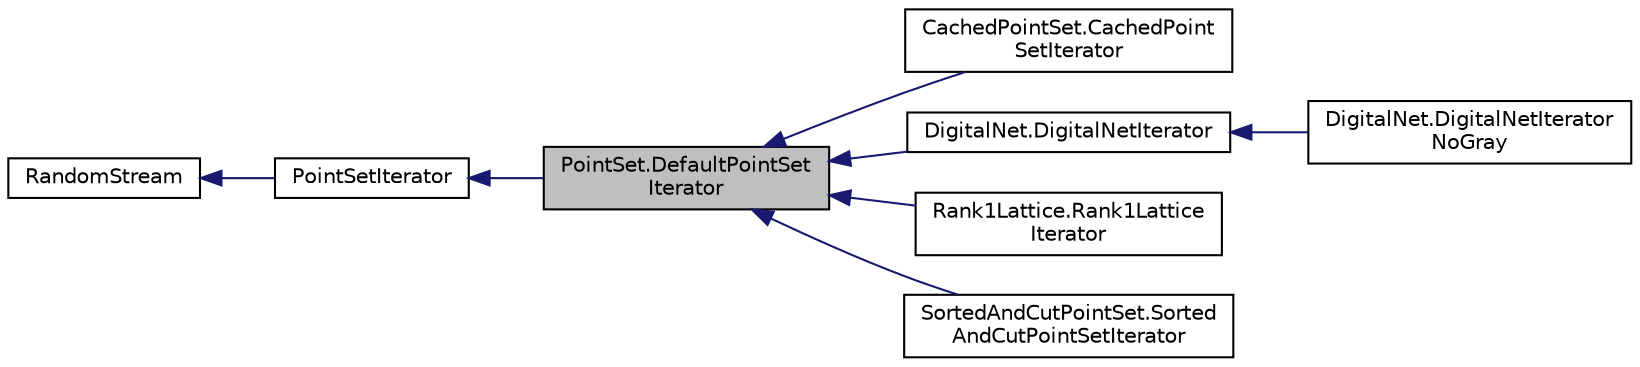digraph "PointSet.DefaultPointSetIterator"
{
 // INTERACTIVE_SVG=YES
  bgcolor="transparent";
  edge [fontname="Helvetica",fontsize="10",labelfontname="Helvetica",labelfontsize="10"];
  node [fontname="Helvetica",fontsize="10",shape=record];
  rankdir="LR";
  Node0 [label="PointSet.DefaultPointSet\lIterator",height=0.2,width=0.4,color="black", fillcolor="grey75", style="filled", fontcolor="black"];
  Node1 -> Node0 [dir="back",color="midnightblue",fontsize="10",style="solid",fontname="Helvetica"];
  Node1 [label="PointSetIterator",height=0.2,width=0.4,color="black",URL="$interfaceumontreal_1_1ssj_1_1hups_1_1PointSetIterator.html",tooltip="Objects of classes that implement this interface are iterators that permit one to enumerate (or obser..."];
  Node2 -> Node1 [dir="back",color="midnightblue",fontsize="10",style="solid",fontname="Helvetica"];
  Node2 [label="RandomStream",height=0.2,width=0.4,color="black",URL="$interfaceumontreal_1_1ssj_1_1rng_1_1RandomStream.html",tooltip="This interface defines the basic structures to handle multiple streams of uniform (pseudo)random numb..."];
  Node0 -> Node3 [dir="back",color="midnightblue",fontsize="10",style="solid",fontname="Helvetica"];
  Node3 [label="CachedPointSet.CachedPoint\lSetIterator",height=0.2,width=0.4,color="black",URL="$classumontreal_1_1ssj_1_1hups_1_1CachedPointSet_1_1CachedPointSetIterator.html"];
  Node0 -> Node4 [dir="back",color="midnightblue",fontsize="10",style="solid",fontname="Helvetica"];
  Node4 [label="DigitalNet.DigitalNetIterator",height=0.2,width=0.4,color="black",URL="$classumontreal_1_1ssj_1_1hups_1_1DigitalNet_1_1DigitalNetIterator.html"];
  Node4 -> Node5 [dir="back",color="midnightblue",fontsize="10",style="solid",fontname="Helvetica"];
  Node5 [label="DigitalNet.DigitalNetIterator\lNoGray",height=0.2,width=0.4,color="black",URL="$classumontreal_1_1ssj_1_1hups_1_1DigitalNet_1_1DigitalNetIteratorNoGray.html"];
  Node0 -> Node6 [dir="back",color="midnightblue",fontsize="10",style="solid",fontname="Helvetica"];
  Node6 [label="Rank1Lattice.Rank1Lattice\lIterator",height=0.2,width=0.4,color="black",URL="$classumontreal_1_1ssj_1_1hups_1_1Rank1Lattice_1_1Rank1LatticeIterator.html"];
  Node0 -> Node7 [dir="back",color="midnightblue",fontsize="10",style="solid",fontname="Helvetica"];
  Node7 [label="SortedAndCutPointSet.Sorted\lAndCutPointSetIterator",height=0.2,width=0.4,color="black",URL="$classumontreal_1_1ssj_1_1hups_1_1SortedAndCutPointSet_1_1SortedAndCutPointSetIterator.html"];
}

